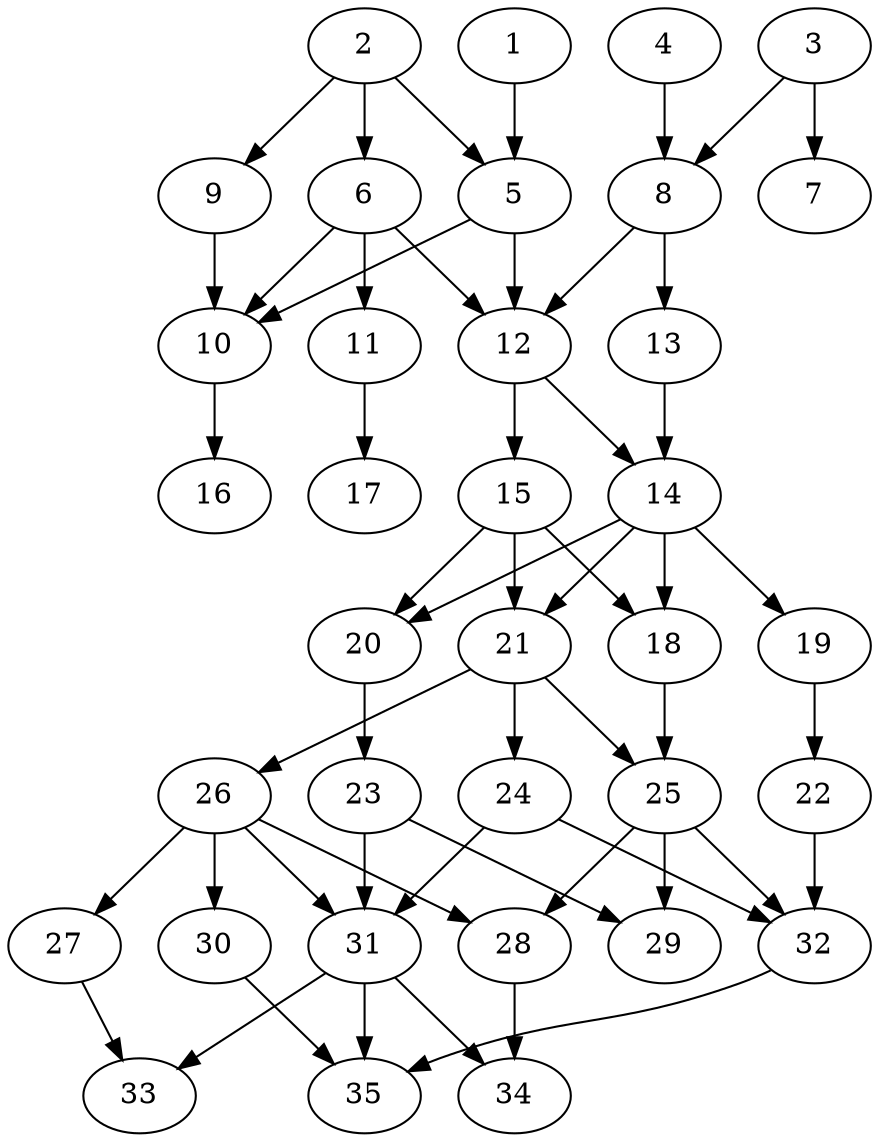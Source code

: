 // DAG automatically generated by daggen at Thu Oct  3 14:05:38 2019
// ./daggen --dot -n 35 --ccr 0.3 --fat 0.5 --regular 0.5 --density 0.5 --mindata 5242880 --maxdata 52428800 
digraph G {
  1 [size="130396160", alpha="0.17", expect_size="39118848"] 
  1 -> 5 [size ="39118848"]
  2 [size="138414080", alpha="0.13", expect_size="41524224"] 
  2 -> 5 [size ="41524224"]
  2 -> 6 [size ="41524224"]
  2 -> 9 [size ="41524224"]
  3 [size="142906027", alpha="0.02", expect_size="42871808"] 
  3 -> 7 [size ="42871808"]
  3 -> 8 [size ="42871808"]
  4 [size="127580160", alpha="0.16", expect_size="38274048"] 
  4 -> 8 [size ="38274048"]
  5 [size="112073387", alpha="0.11", expect_size="33622016"] 
  5 -> 10 [size ="33622016"]
  5 -> 12 [size ="33622016"]
  6 [size="144834560", alpha="0.10", expect_size="43450368"] 
  6 -> 10 [size ="43450368"]
  6 -> 11 [size ="43450368"]
  6 -> 12 [size ="43450368"]
  7 [size="108475733", alpha="0.01", expect_size="32542720"] 
  8 [size="162754560", alpha="0.09", expect_size="48826368"] 
  8 -> 12 [size ="48826368"]
  8 -> 13 [size ="48826368"]
  9 [size="93873493", alpha="0.16", expect_size="28162048"] 
  9 -> 10 [size ="28162048"]
  10 [size="159153493", alpha="0.10", expect_size="47746048"] 
  10 -> 16 [size ="47746048"]
  11 [size="103191893", alpha="0.12", expect_size="30957568"] 
  11 -> 17 [size ="30957568"]
  12 [size="76605440", alpha="0.02", expect_size="22981632"] 
  12 -> 14 [size ="22981632"]
  12 -> 15 [size ="22981632"]
  13 [size="22446080", alpha="0.04", expect_size="6733824"] 
  13 -> 14 [size ="6733824"]
  14 [size="41885013", alpha="0.19", expect_size="12565504"] 
  14 -> 18 [size ="12565504"]
  14 -> 19 [size ="12565504"]
  14 -> 20 [size ="12565504"]
  14 -> 21 [size ="12565504"]
  15 [size="171335680", alpha="0.13", expect_size="51400704"] 
  15 -> 18 [size ="51400704"]
  15 -> 20 [size ="51400704"]
  15 -> 21 [size ="51400704"]
  16 [size="102263467", alpha="0.17", expect_size="30679040"] 
  17 [size="23763627", alpha="0.07", expect_size="7129088"] 
  18 [size="30395733", alpha="0.01", expect_size="9118720"] 
  18 -> 25 [size ="9118720"]
  19 [size="105021440", alpha="0.03", expect_size="31506432"] 
  19 -> 22 [size ="31506432"]
  20 [size="74178560", alpha="0.19", expect_size="22253568"] 
  20 -> 23 [size ="22253568"]
  21 [size="155200853", alpha="0.09", expect_size="46560256"] 
  21 -> 24 [size ="46560256"]
  21 -> 25 [size ="46560256"]
  21 -> 26 [size ="46560256"]
  22 [size="92299947", alpha="0.14", expect_size="27689984"] 
  22 -> 32 [size ="27689984"]
  23 [size="109451947", alpha="0.15", expect_size="32835584"] 
  23 -> 29 [size ="32835584"]
  23 -> 31 [size ="32835584"]
  24 [size="140578133", alpha="0.10", expect_size="42173440"] 
  24 -> 31 [size ="42173440"]
  24 -> 32 [size ="42173440"]
  25 [size="131587413", alpha="0.18", expect_size="39476224"] 
  25 -> 28 [size ="39476224"]
  25 -> 29 [size ="39476224"]
  25 -> 32 [size ="39476224"]
  26 [size="78172160", alpha="0.01", expect_size="23451648"] 
  26 -> 27 [size ="23451648"]
  26 -> 28 [size ="23451648"]
  26 -> 30 [size ="23451648"]
  26 -> 31 [size ="23451648"]
  27 [size="53691733", alpha="0.16", expect_size="16107520"] 
  27 -> 33 [size ="16107520"]
  28 [size="106202453", alpha="0.10", expect_size="31860736"] 
  28 -> 34 [size ="31860736"]
  29 [size="113500160", alpha="0.13", expect_size="34050048"] 
  30 [size="136939520", alpha="0.14", expect_size="41081856"] 
  30 -> 35 [size ="41081856"]
  31 [size="125736960", alpha="0.07", expect_size="37721088"] 
  31 -> 33 [size ="37721088"]
  31 -> 34 [size ="37721088"]
  31 -> 35 [size ="37721088"]
  32 [size="35532800", alpha="0.06", expect_size="10659840"] 
  32 -> 35 [size ="10659840"]
  33 [size="144547840", alpha="0.07", expect_size="43364352"] 
  34 [size="106356053", alpha="0.10", expect_size="31906816"] 
  35 [size="31057920", alpha="0.13", expect_size="9317376"] 
}
